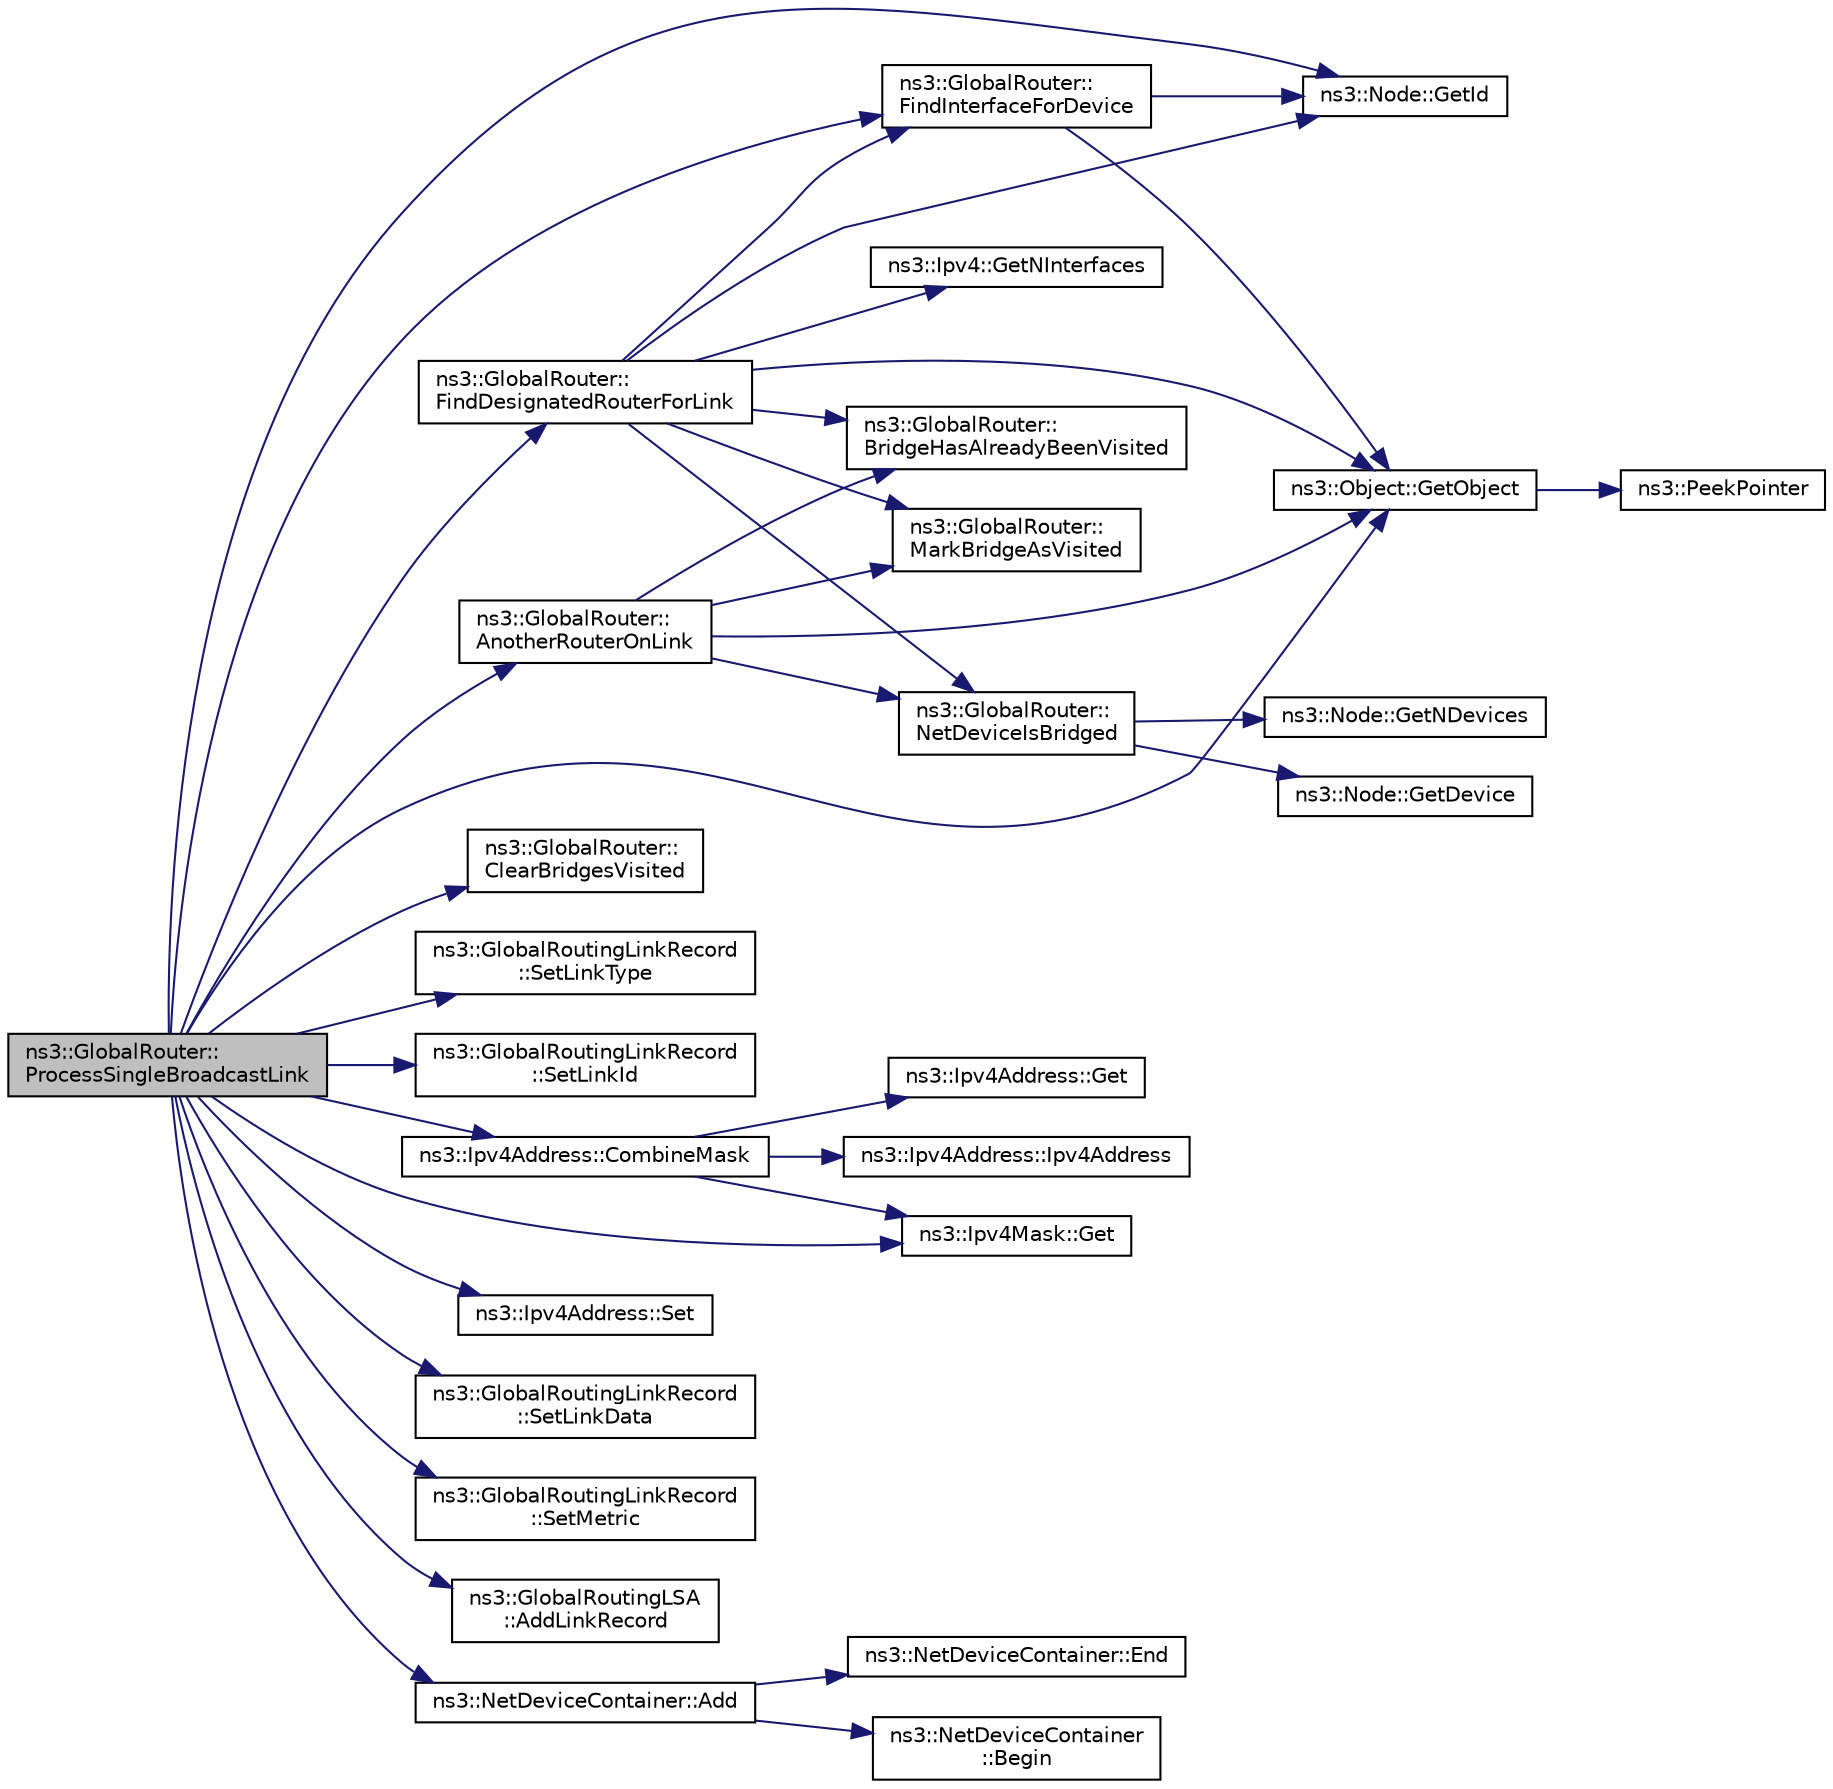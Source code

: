 digraph "ns3::GlobalRouter::ProcessSingleBroadcastLink"
{
  edge [fontname="Helvetica",fontsize="10",labelfontname="Helvetica",labelfontsize="10"];
  node [fontname="Helvetica",fontsize="10",shape=record];
  rankdir="LR";
  Node1 [label="ns3::GlobalRouter::\lProcessSingleBroadcastLink",height=0.2,width=0.4,color="black", fillcolor="grey75", style="filled", fontcolor="black"];
  Node1 -> Node2 [color="midnightblue",fontsize="10",style="solid"];
  Node2 [label="ns3::Object::GetObject",height=0.2,width=0.4,color="black", fillcolor="white", style="filled",URL="$d9/d77/classns3_1_1Object.html#a13e18c00017096c8381eb651d5bd0783"];
  Node2 -> Node3 [color="midnightblue",fontsize="10",style="solid"];
  Node3 [label="ns3::PeekPointer",height=0.2,width=0.4,color="black", fillcolor="white", style="filled",URL="$d7/d2e/namespacens3.html#af2a7557fe9afdd98d8f6f8f6e412cf5a"];
  Node1 -> Node4 [color="midnightblue",fontsize="10",style="solid"];
  Node4 [label="ns3::GlobalRouter::\lFindInterfaceForDevice",height=0.2,width=0.4,color="black", fillcolor="white", style="filled",URL="$df/d40/classns3_1_1GlobalRouter.html#a7b30c3c09f93e3f3ac7cfe787b51d127",tooltip="Given a node and a net device, find an IPV4 interface index that corresponds to that net device..."];
  Node4 -> Node5 [color="midnightblue",fontsize="10",style="solid"];
  Node5 [label="ns3::Node::GetId",height=0.2,width=0.4,color="black", fillcolor="white", style="filled",URL="$dd/ded/classns3_1_1Node.html#aaf49b64a843565ce3812326313b370ac"];
  Node4 -> Node2 [color="midnightblue",fontsize="10",style="solid"];
  Node1 -> Node6 [color="midnightblue",fontsize="10",style="solid"];
  Node6 [label="ns3::GlobalRouter::\lClearBridgesVisited",height=0.2,width=0.4,color="black", fillcolor="white", style="filled",URL="$df/d40/classns3_1_1GlobalRouter.html#a2519d9ebeb7425ffe4569c6ed0eaf4cf"];
  Node1 -> Node7 [color="midnightblue",fontsize="10",style="solid"];
  Node7 [label="ns3::GlobalRouter::\lAnotherRouterOnLink",height=0.2,width=0.4,color="black", fillcolor="white", style="filled",URL="$df/d40/classns3_1_1GlobalRouter.html#ae2af74f394b3b8de4daad7000fb0b9f7",tooltip="Checks for the presence of another router on the NetDevice. "];
  Node7 -> Node8 [color="midnightblue",fontsize="10",style="solid"];
  Node8 [label="ns3::GlobalRouter::\lNetDeviceIsBridged",height=0.2,width=0.4,color="black", fillcolor="white", style="filled",URL="$df/d40/classns3_1_1GlobalRouter.html#ad330b65439cd1be39799b52df948f98b",tooltip="Decide whether or not a given net device is being bridged by a BridgeNetDevice. "];
  Node8 -> Node9 [color="midnightblue",fontsize="10",style="solid"];
  Node9 [label="ns3::Node::GetNDevices",height=0.2,width=0.4,color="black", fillcolor="white", style="filled",URL="$dd/ded/classns3_1_1Node.html#a531554d2241ba4fa1cd74e3360be6bce"];
  Node8 -> Node10 [color="midnightblue",fontsize="10",style="solid"];
  Node10 [label="ns3::Node::GetDevice",height=0.2,width=0.4,color="black", fillcolor="white", style="filled",URL="$dd/ded/classns3_1_1Node.html#a5918dfd24ef632efc9a83a5f6561c76e",tooltip="Retrieve the index-th NetDevice associated to this node. "];
  Node7 -> Node11 [color="midnightblue",fontsize="10",style="solid"];
  Node11 [label="ns3::GlobalRouter::\lBridgeHasAlreadyBeenVisited",height=0.2,width=0.4,color="black", fillcolor="white", style="filled",URL="$df/d40/classns3_1_1GlobalRouter.html#ab358e6c36f04f05c42a4ca2c472c3179"];
  Node7 -> Node12 [color="midnightblue",fontsize="10",style="solid"];
  Node12 [label="ns3::GlobalRouter::\lMarkBridgeAsVisited",height=0.2,width=0.4,color="black", fillcolor="white", style="filled",URL="$df/d40/classns3_1_1GlobalRouter.html#a27297efb3e69712604932d5275ab2abb"];
  Node7 -> Node2 [color="midnightblue",fontsize="10",style="solid"];
  Node1 -> Node13 [color="midnightblue",fontsize="10",style="solid"];
  Node13 [label="ns3::GlobalRoutingLinkRecord\l::SetLinkType",height=0.2,width=0.4,color="black", fillcolor="white", style="filled",URL="$da/d4e/classns3_1_1GlobalRoutingLinkRecord.html#af848628baf0e27699d057d06114a01f6",tooltip="Set the Link Type field of the Global Routing Link Record. "];
  Node1 -> Node14 [color="midnightblue",fontsize="10",style="solid"];
  Node14 [label="ns3::GlobalRoutingLinkRecord\l::SetLinkId",height=0.2,width=0.4,color="black", fillcolor="white", style="filled",URL="$da/d4e/classns3_1_1GlobalRoutingLinkRecord.html#a479e71adaa550c4d9d2e100edb642651",tooltip="Set the Link ID field of the Global Routing Link Record. "];
  Node1 -> Node15 [color="midnightblue",fontsize="10",style="solid"];
  Node15 [label="ns3::Ipv4Address::CombineMask",height=0.2,width=0.4,color="black", fillcolor="white", style="filled",URL="$de/d55/classns3_1_1Ipv4Address.html#abc9bf1629800f0809d97dfd8b5c38bc7",tooltip="Combine this address with a network mask. "];
  Node15 -> Node16 [color="midnightblue",fontsize="10",style="solid"];
  Node16 [label="ns3::Ipv4Address::Ipv4Address",height=0.2,width=0.4,color="black", fillcolor="white", style="filled",URL="$de/d55/classns3_1_1Ipv4Address.html#aaabb51dd481f4b6908afd72affc49b20"];
  Node15 -> Node17 [color="midnightblue",fontsize="10",style="solid"];
  Node17 [label="ns3::Ipv4Address::Get",height=0.2,width=0.4,color="black", fillcolor="white", style="filled",URL="$de/d55/classns3_1_1Ipv4Address.html#ae65810a69898982e927b83660d3bc4d8"];
  Node15 -> Node18 [color="midnightblue",fontsize="10",style="solid"];
  Node18 [label="ns3::Ipv4Mask::Get",height=0.2,width=0.4,color="black", fillcolor="white", style="filled",URL="$d5/df8/classns3_1_1Ipv4Mask.html#ac557d10d9807bbc022ed64e2b929b2db"];
  Node1 -> Node19 [color="midnightblue",fontsize="10",style="solid"];
  Node19 [label="ns3::Ipv4Address::Set",height=0.2,width=0.4,color="black", fillcolor="white", style="filled",URL="$de/d55/classns3_1_1Ipv4Address.html#a7204982c2906b7df3f73739ca472dacb"];
  Node1 -> Node18 [color="midnightblue",fontsize="10",style="solid"];
  Node1 -> Node20 [color="midnightblue",fontsize="10",style="solid"];
  Node20 [label="ns3::GlobalRoutingLinkRecord\l::SetLinkData",height=0.2,width=0.4,color="black", fillcolor="white", style="filled",URL="$da/d4e/classns3_1_1GlobalRoutingLinkRecord.html#a8d5328f737fc9b8a744a5cd2d0cc6434",tooltip="Set the Link Data field of the Global Routing Link Record. "];
  Node1 -> Node21 [color="midnightblue",fontsize="10",style="solid"];
  Node21 [label="ns3::GlobalRoutingLinkRecord\l::SetMetric",height=0.2,width=0.4,color="black", fillcolor="white", style="filled",URL="$da/d4e/classns3_1_1GlobalRoutingLinkRecord.html#a336b65b7fee309ef50ccfd962d4c04e8",tooltip="Set the Metric Data field of the Global Routing Link Record. "];
  Node1 -> Node22 [color="midnightblue",fontsize="10",style="solid"];
  Node22 [label="ns3::GlobalRoutingLSA\l::AddLinkRecord",height=0.2,width=0.4,color="black", fillcolor="white", style="filled",URL="$dc/dd1/classns3_1_1GlobalRoutingLSA.html#a2b2bdf9b121a61fe793c88ab216f4fb9",tooltip="Add a given Global Routing Link Record to the LSA. "];
  Node1 -> Node23 [color="midnightblue",fontsize="10",style="solid"];
  Node23 [label="ns3::GlobalRouter::\lFindDesignatedRouterForLink",height=0.2,width=0.4,color="black", fillcolor="white", style="filled",URL="$df/d40/classns3_1_1GlobalRouter.html#ab562e4407394674ef8502b3ab1d051d6",tooltip="Finds a designated router. "];
  Node23 -> Node5 [color="midnightblue",fontsize="10",style="solid"];
  Node23 -> Node8 [color="midnightblue",fontsize="10",style="solid"];
  Node23 -> Node2 [color="midnightblue",fontsize="10",style="solid"];
  Node23 -> Node24 [color="midnightblue",fontsize="10",style="solid"];
  Node24 [label="ns3::Ipv4::GetNInterfaces",height=0.2,width=0.4,color="black", fillcolor="white", style="filled",URL="$d1/d64/classns3_1_1Ipv4.html#ae761207b8bb5414a47e9d5954ca1f1ed"];
  Node23 -> Node4 [color="midnightblue",fontsize="10",style="solid"];
  Node23 -> Node11 [color="midnightblue",fontsize="10",style="solid"];
  Node23 -> Node12 [color="midnightblue",fontsize="10",style="solid"];
  Node1 -> Node25 [color="midnightblue",fontsize="10",style="solid"];
  Node25 [label="ns3::NetDeviceContainer::Add",height=0.2,width=0.4,color="black", fillcolor="white", style="filled",URL="$d9/d94/classns3_1_1NetDeviceContainer.html#a7ca8bc1d7ec00fd4fcc63869987fbda5",tooltip="Append the contents of another NetDeviceContainer to the end of this container. "];
  Node25 -> Node26 [color="midnightblue",fontsize="10",style="solid"];
  Node26 [label="ns3::NetDeviceContainer\l::Begin",height=0.2,width=0.4,color="black", fillcolor="white", style="filled",URL="$d9/d94/classns3_1_1NetDeviceContainer.html#ad5aac47677fe7277e232bdec5b48a8fc",tooltip="Get an iterator which refers to the first NetDevice in the container. "];
  Node25 -> Node27 [color="midnightblue",fontsize="10",style="solid"];
  Node27 [label="ns3::NetDeviceContainer::End",height=0.2,width=0.4,color="black", fillcolor="white", style="filled",URL="$d9/d94/classns3_1_1NetDeviceContainer.html#a8af596b06daf9613da60b4379861d770",tooltip="Get an iterator which indicates past-the-last NetDevice in the container. "];
  Node1 -> Node5 [color="midnightblue",fontsize="10",style="solid"];
}
